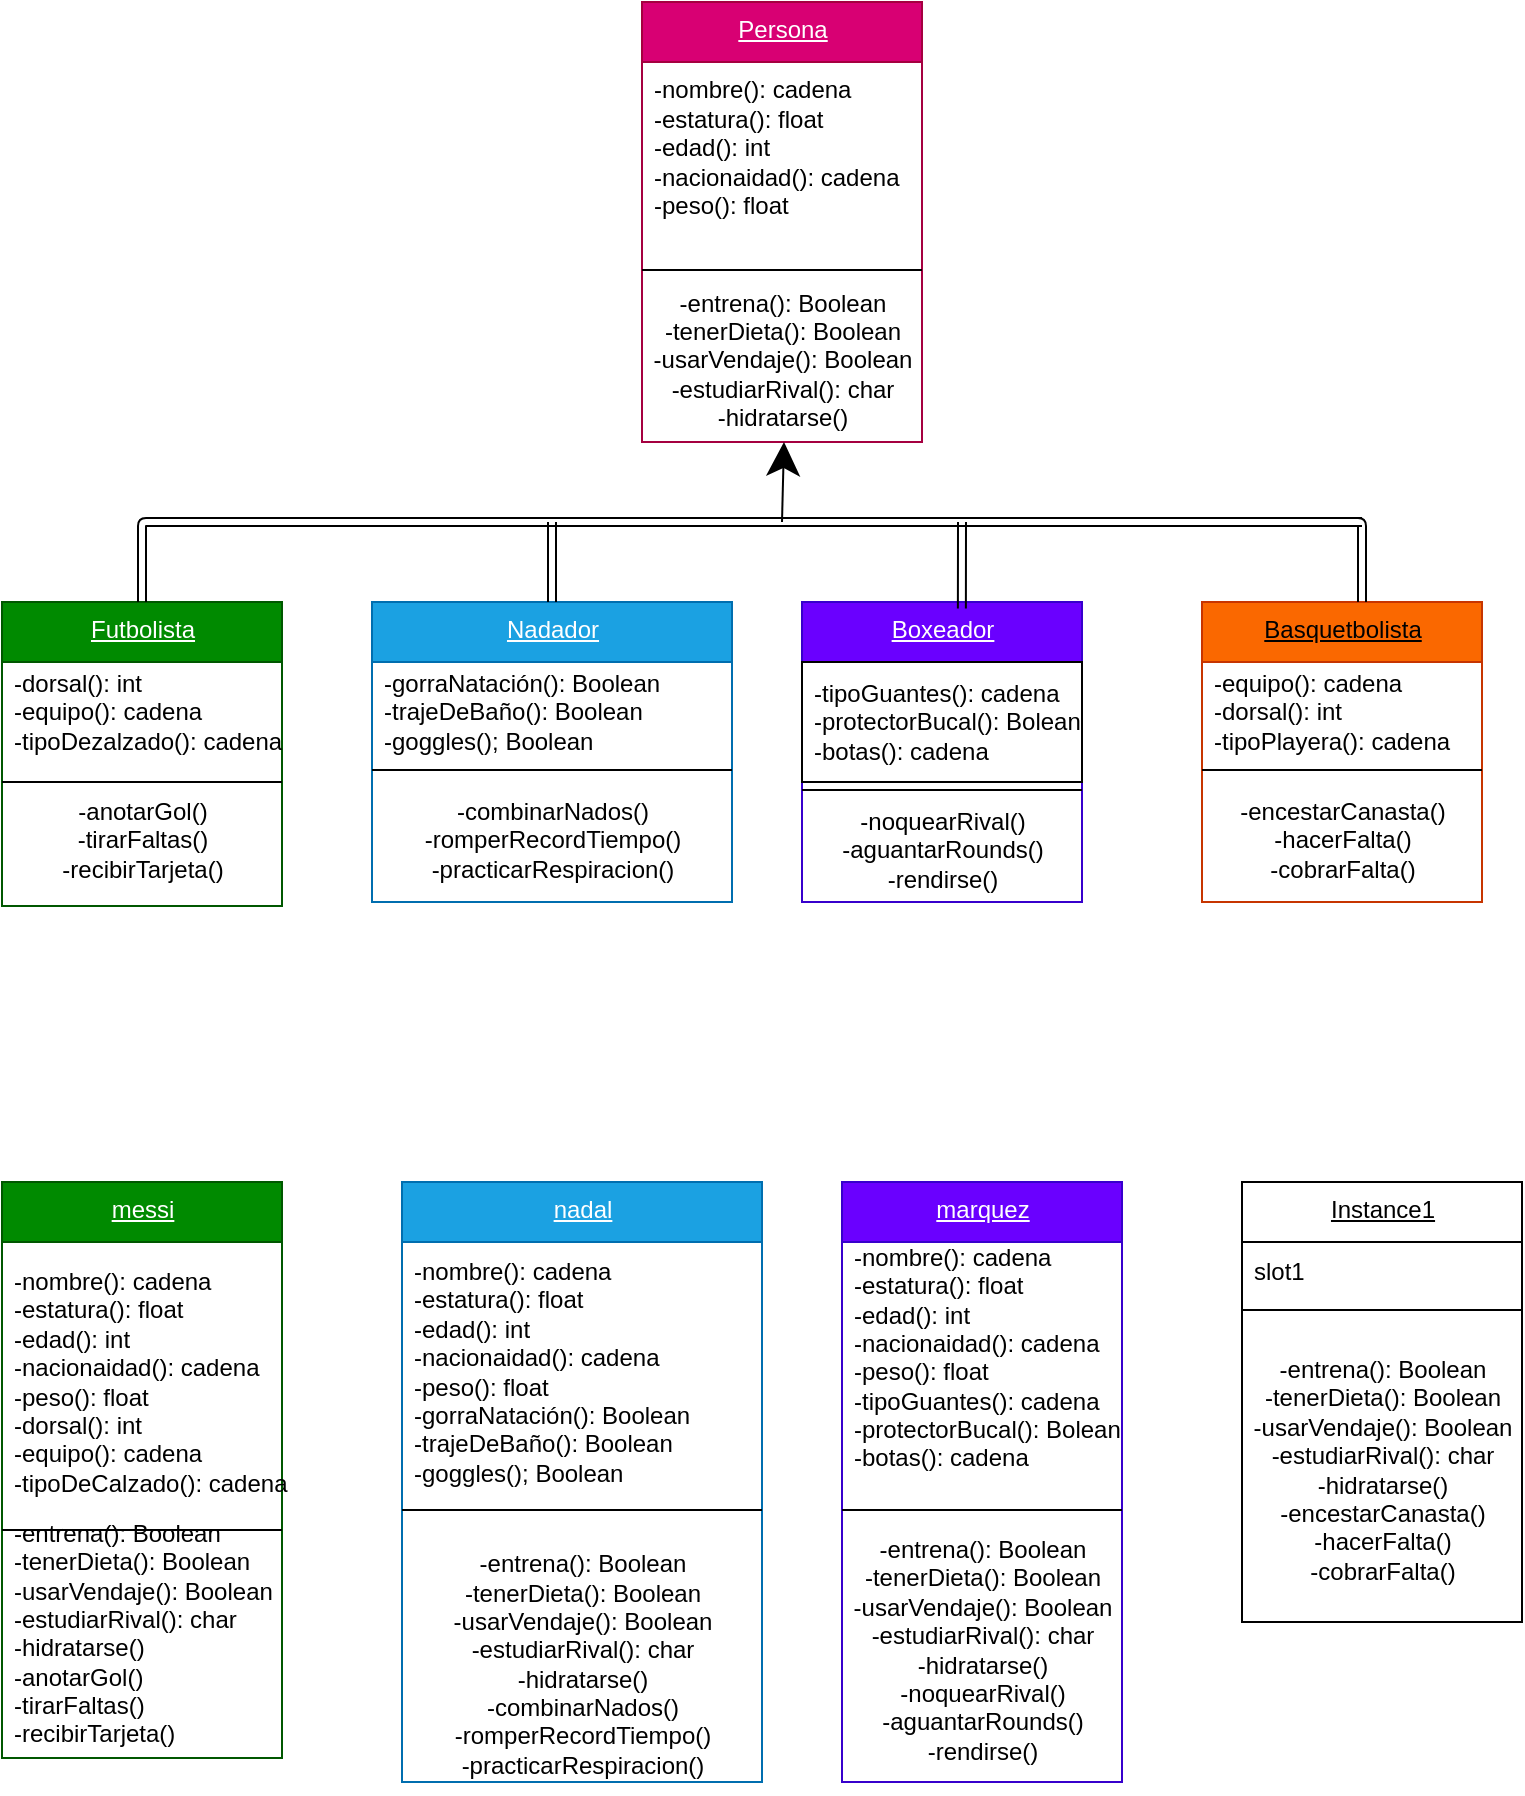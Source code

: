 <mxfile version="15.3.8" type="github">
  <diagram id="CftRHJXDsFxkNAAALVWV" name="Page-1">
    <mxGraphModel dx="782" dy="420" grid="1" gridSize="10" guides="1" tooltips="1" connect="1" arrows="1" fold="1" page="1" pageScale="1" pageWidth="850" pageHeight="1100" math="0" shadow="0">
      <root>
        <mxCell id="0" />
        <mxCell id="1" parent="0" />
        <mxCell id="ciG_UZHxhKy7LPChE6Ca-1" value="Persona" style="swimlane;fontStyle=4;align=center;verticalAlign=top;childLayout=stackLayout;horizontal=1;startSize=30;horizontalStack=0;resizeParent=1;resizeParentMax=0;resizeLast=0;collapsible=0;marginBottom=0;html=1;hachureGap=4;pointerEvents=0;fillColor=#d80073;strokeColor=#A50040;fontColor=#ffffff;" parent="1" vertex="1">
          <mxGeometry x="380" y="10" width="140" height="220" as="geometry" />
        </mxCell>
        <mxCell id="ciG_UZHxhKy7LPChE6Ca-2" value="&lt;div&gt;-nombre(): cadena&lt;/div&gt;&lt;div&gt;-estatura(): float&lt;/div&gt;&lt;div&gt;-edad(): int&lt;/div&gt;&lt;div&gt;-nacionaidad(): cadena&lt;/div&gt;&lt;div&gt;-peso(): float&lt;/div&gt;&lt;div&gt;&lt;br&gt;&lt;/div&gt;" style="html=1;strokeColor=none;fillColor=none;align=left;verticalAlign=middle;spacingLeft=4;spacingRight=4;rotatable=0;points=[[0,0.5],[1,0.5]];resizeWidth=1;" parent="ciG_UZHxhKy7LPChE6Ca-1" vertex="1">
          <mxGeometry y="30" width="140" height="100" as="geometry" />
        </mxCell>
        <mxCell id="ciG_UZHxhKy7LPChE6Ca-3" value="" style="line;strokeWidth=1;fillColor=none;align=left;verticalAlign=middle;spacingTop=-1;spacingLeft=3;spacingRight=3;rotatable=0;labelPosition=right;points=[];portConstraint=eastwest;" parent="ciG_UZHxhKy7LPChE6Ca-1" vertex="1">
          <mxGeometry y="130" width="140" height="8" as="geometry" />
        </mxCell>
        <mxCell id="ciG_UZHxhKy7LPChE6Ca-4" value="&lt;div&gt;-entrena(): Boolean&lt;/div&gt;&lt;div&gt;-tenerDieta(): Boolean&lt;br&gt;&lt;/div&gt;&lt;div&gt;-usarVendaje(): Boolean&lt;br&gt;&lt;/div&gt;&lt;div&gt;-estudiarRival(): char&lt;/div&gt;&lt;div&gt;-hidratarse()&lt;br&gt;&lt;/div&gt;" style="html=1;strokeColor=none;fillColor=none;align=center;verticalAlign=middle;spacingLeft=4;spacingRight=4;rotatable=0;points=[[0,0.5],[1,0.5]];resizeWidth=1;" parent="ciG_UZHxhKy7LPChE6Ca-1" vertex="1">
          <mxGeometry y="138" width="140" height="82" as="geometry" />
        </mxCell>
        <mxCell id="ciG_UZHxhKy7LPChE6Ca-44" value="" style="endArrow=classic;html=1;startSize=14;endSize=14;sourcePerimeterSpacing=8;targetPerimeterSpacing=8;" parent="ciG_UZHxhKy7LPChE6Ca-1" edge="1">
          <mxGeometry width="50" height="50" relative="1" as="geometry">
            <mxPoint x="70" y="260" as="sourcePoint" />
            <mxPoint x="71" y="220" as="targetPoint" />
          </mxGeometry>
        </mxCell>
        <mxCell id="ciG_UZHxhKy7LPChE6Ca-7" value="Futbolista" style="swimlane;fontStyle=4;align=center;verticalAlign=top;childLayout=stackLayout;horizontal=1;startSize=30;horizontalStack=0;resizeParent=1;resizeParentMax=0;resizeLast=0;collapsible=0;marginBottom=0;html=1;hachureGap=4;pointerEvents=0;fillColor=#008a00;strokeColor=#005700;fontColor=#ffffff;" parent="1" vertex="1">
          <mxGeometry x="60" y="310" width="140" height="152" as="geometry" />
        </mxCell>
        <mxCell id="ciG_UZHxhKy7LPChE6Ca-8" value="&lt;div&gt;-dorsal(): int&lt;/div&gt;&lt;div&gt;-equipo(): cadena&lt;/div&gt;&lt;div&gt;-tipoDezalzado(): cadena&lt;br&gt;&lt;/div&gt;" style="html=1;strokeColor=none;fillColor=none;align=left;verticalAlign=middle;spacingLeft=4;spacingRight=4;rotatable=0;points=[[0,0.5],[1,0.5]];resizeWidth=1;" parent="ciG_UZHxhKy7LPChE6Ca-7" vertex="1">
          <mxGeometry y="30" width="140" height="50" as="geometry" />
        </mxCell>
        <mxCell id="ciG_UZHxhKy7LPChE6Ca-9" value="" style="line;strokeWidth=1;fillColor=none;align=left;verticalAlign=middle;spacingTop=-1;spacingLeft=3;spacingRight=3;rotatable=0;labelPosition=right;points=[];portConstraint=eastwest;" parent="ciG_UZHxhKy7LPChE6Ca-7" vertex="1">
          <mxGeometry y="80" width="140" height="20" as="geometry" />
        </mxCell>
        <mxCell id="ciG_UZHxhKy7LPChE6Ca-10" value="&lt;div&gt;-anotarGol()&lt;/div&gt;&lt;div&gt;-tirarFaltas()&lt;/div&gt;&lt;div&gt;-recibirTarjeta()&lt;br&gt;&lt;/div&gt;&lt;div&gt;&lt;br&gt; &lt;/div&gt;" style="html=1;strokeColor=none;fillColor=none;align=center;verticalAlign=middle;spacingLeft=4;spacingRight=4;rotatable=0;points=[[0,0.5],[1,0.5]];resizeWidth=1;" parent="ciG_UZHxhKy7LPChE6Ca-7" vertex="1">
          <mxGeometry y="100" width="140" height="52" as="geometry" />
        </mxCell>
        <mxCell id="ciG_UZHxhKy7LPChE6Ca-13" value="Boxeador" style="swimlane;fontStyle=4;align=center;verticalAlign=top;childLayout=stackLayout;horizontal=1;startSize=30;horizontalStack=0;resizeParent=1;resizeParentMax=0;resizeLast=0;collapsible=0;marginBottom=0;html=1;hachureGap=4;pointerEvents=0;fillColor=#6a00ff;strokeColor=#3700CC;fontColor=#ffffff;" parent="1" vertex="1">
          <mxGeometry x="460" y="310" width="140" height="150" as="geometry" />
        </mxCell>
        <mxCell id="ciG_UZHxhKy7LPChE6Ca-14" value="&lt;div&gt;-tipoGuantes(): cadena&lt;/div&gt;&lt;div&gt;-protectorBucal(): Bolean&lt;/div&gt;&lt;div&gt;-botas(): cadena&lt;/div&gt;" style="html=1;align=left;verticalAlign=middle;spacingLeft=4;spacingRight=4;rotatable=0;points=[[0,0.5],[1,0.5]];resizeWidth=1;" parent="ciG_UZHxhKy7LPChE6Ca-13" vertex="1">
          <mxGeometry y="30" width="140" height="60" as="geometry" />
        </mxCell>
        <mxCell id="ciG_UZHxhKy7LPChE6Ca-15" value="" style="line;strokeWidth=1;fillColor=none;align=left;verticalAlign=middle;spacingTop=-1;spacingLeft=3;spacingRight=3;rotatable=0;labelPosition=right;points=[];portConstraint=eastwest;" parent="ciG_UZHxhKy7LPChE6Ca-13" vertex="1">
          <mxGeometry y="90" width="140" height="8" as="geometry" />
        </mxCell>
        <mxCell id="ciG_UZHxhKy7LPChE6Ca-16" value="&lt;div&gt;-noquearRival()&lt;/div&gt;&lt;div&gt;-aguantarRounds()&lt;/div&gt;&lt;div&gt;-rendirse()&lt;/div&gt;" style="html=1;strokeColor=none;fillColor=none;align=center;verticalAlign=middle;spacingLeft=4;spacingRight=4;rotatable=0;points=[[0,0.5],[1,0.5]];resizeWidth=1;" parent="ciG_UZHxhKy7LPChE6Ca-13" vertex="1">
          <mxGeometry y="98" width="140" height="52" as="geometry" />
        </mxCell>
        <mxCell id="ciG_UZHxhKy7LPChE6Ca-19" value="Nadador" style="swimlane;fontStyle=4;align=center;verticalAlign=top;childLayout=stackLayout;horizontal=1;startSize=30;horizontalStack=0;resizeParent=1;resizeParentMax=0;resizeLast=0;collapsible=0;marginBottom=0;html=1;hachureGap=4;pointerEvents=0;fillColor=#1ba1e2;strokeColor=#006EAF;fontColor=#ffffff;" parent="1" vertex="1">
          <mxGeometry x="245" y="310" width="180" height="150" as="geometry" />
        </mxCell>
        <mxCell id="ciG_UZHxhKy7LPChE6Ca-20" value="&lt;div&gt;-gorraNatación(): Boolean&lt;/div&gt;&lt;div&gt;-trajeDeBaño(): Boolean&lt;br&gt;&lt;/div&gt;&lt;div&gt;-goggles(); Boolean&lt;br&gt;&lt;/div&gt;" style="html=1;strokeColor=none;fillColor=none;align=left;verticalAlign=middle;spacingLeft=4;spacingRight=4;rotatable=0;points=[[0,0.5],[1,0.5]];resizeWidth=1;" parent="ciG_UZHxhKy7LPChE6Ca-19" vertex="1">
          <mxGeometry y="30" width="180" height="50" as="geometry" />
        </mxCell>
        <mxCell id="ciG_UZHxhKy7LPChE6Ca-21" value="" style="line;strokeWidth=1;fillColor=none;align=left;verticalAlign=middle;spacingTop=-1;spacingLeft=3;spacingRight=3;rotatable=0;labelPosition=right;points=[];portConstraint=eastwest;" parent="ciG_UZHxhKy7LPChE6Ca-19" vertex="1">
          <mxGeometry y="80" width="180" height="8" as="geometry" />
        </mxCell>
        <mxCell id="ciG_UZHxhKy7LPChE6Ca-22" value="&lt;div&gt;-combinarNados()&lt;/div&gt;&lt;div&gt;-romperRecordTiempo()&lt;/div&gt;&lt;div&gt;-practicarRespiracion()&lt;br&gt;&lt;/div&gt;" style="html=1;strokeColor=none;fillColor=none;align=center;verticalAlign=middle;spacingLeft=4;spacingRight=4;rotatable=0;points=[[0,0.5],[1,0.5]];resizeWidth=1;" parent="ciG_UZHxhKy7LPChE6Ca-19" vertex="1">
          <mxGeometry y="88" width="180" height="62" as="geometry" />
        </mxCell>
        <mxCell id="ciG_UZHxhKy7LPChE6Ca-25" value="Basquetbolista" style="swimlane;fontStyle=4;align=center;verticalAlign=top;childLayout=stackLayout;horizontal=1;startSize=30;horizontalStack=0;resizeParent=1;resizeParentMax=0;resizeLast=0;collapsible=0;marginBottom=0;html=1;hachureGap=4;pointerEvents=0;fillColor=#fa6800;strokeColor=#C73500;fontColor=#000000;" parent="1" vertex="1">
          <mxGeometry x="660" y="310" width="140" height="150" as="geometry" />
        </mxCell>
        <mxCell id="ciG_UZHxhKy7LPChE6Ca-26" value="&lt;div&gt;-equipo(): cadena&lt;/div&gt;&lt;div&gt;-dorsal(): int&lt;/div&gt;&lt;div&gt;-tipoPlayera(): cadena&lt;br&gt;&lt;/div&gt;" style="html=1;strokeColor=none;fillColor=none;align=left;verticalAlign=middle;spacingLeft=4;spacingRight=4;rotatable=0;points=[[0,0.5],[1,0.5]];resizeWidth=1;" parent="ciG_UZHxhKy7LPChE6Ca-25" vertex="1">
          <mxGeometry y="30" width="140" height="50" as="geometry" />
        </mxCell>
        <mxCell id="ciG_UZHxhKy7LPChE6Ca-27" value="" style="line;strokeWidth=1;fillColor=none;align=left;verticalAlign=middle;spacingTop=-1;spacingLeft=3;spacingRight=3;rotatable=0;labelPosition=right;points=[];portConstraint=eastwest;" parent="ciG_UZHxhKy7LPChE6Ca-25" vertex="1">
          <mxGeometry y="80" width="140" height="8" as="geometry" />
        </mxCell>
        <mxCell id="ciG_UZHxhKy7LPChE6Ca-28" value="&lt;div&gt;-encestarCanasta()&lt;/div&gt;&lt;div&gt;-hacerFalta()&lt;/div&gt;&lt;div&gt;-cobrarFalta()&lt;br&gt;&lt;/div&gt;" style="html=1;strokeColor=none;fillColor=none;align=center;verticalAlign=middle;spacingLeft=4;spacingRight=4;rotatable=0;points=[[0,0.5],[1,0.5]];resizeWidth=1;" parent="ciG_UZHxhKy7LPChE6Ca-25" vertex="1">
          <mxGeometry y="88" width="140" height="62" as="geometry" />
        </mxCell>
        <mxCell id="ciG_UZHxhKy7LPChE6Ca-32" value="" style="shape=link;html=1;endArrow=open;startSize=14;endSize=14;sourcePerimeterSpacing=8;targetPerimeterSpacing=8;exitX=0.5;exitY=0;exitDx=0;exitDy=0;" parent="1" source="ciG_UZHxhKy7LPChE6Ca-7" edge="1">
          <mxGeometry width="100" relative="1" as="geometry">
            <mxPoint x="390" y="330" as="sourcePoint" />
            <mxPoint x="740" y="270" as="targetPoint" />
            <Array as="points">
              <mxPoint x="130" y="270" />
            </Array>
          </mxGeometry>
        </mxCell>
        <mxCell id="ciG_UZHxhKy7LPChE6Ca-33" value="" style="shape=link;html=1;endArrow=open;startSize=14;endSize=14;sourcePerimeterSpacing=8;targetPerimeterSpacing=8;entryX=0.5;entryY=0;entryDx=0;entryDy=0;" parent="1" target="ciG_UZHxhKy7LPChE6Ca-19" edge="1">
          <mxGeometry width="100" relative="1" as="geometry">
            <mxPoint x="335" y="270" as="sourcePoint" />
            <mxPoint x="490" y="330" as="targetPoint" />
          </mxGeometry>
        </mxCell>
        <mxCell id="ciG_UZHxhKy7LPChE6Ca-36" value="" style="shape=link;html=1;endArrow=open;startSize=14;endSize=14;sourcePerimeterSpacing=8;targetPerimeterSpacing=8;" parent="1" edge="1">
          <mxGeometry width="100" relative="1" as="geometry">
            <mxPoint x="740" y="310" as="sourcePoint" />
            <mxPoint x="730" y="270" as="targetPoint" />
            <Array as="points">
              <mxPoint x="740" y="270" />
            </Array>
          </mxGeometry>
        </mxCell>
        <mxCell id="ciG_UZHxhKy7LPChE6Ca-37" value="" style="shape=link;html=1;endArrow=open;startSize=14;endSize=14;sourcePerimeterSpacing=8;targetPerimeterSpacing=8;entryX=0.571;entryY=0.022;entryDx=0;entryDy=0;entryPerimeter=0;" parent="1" target="ciG_UZHxhKy7LPChE6Ca-13" edge="1">
          <mxGeometry width="100" relative="1" as="geometry">
            <mxPoint x="540" y="270" as="sourcePoint" />
            <mxPoint x="490" y="360" as="targetPoint" />
          </mxGeometry>
        </mxCell>
        <mxCell id="GBUFSHoPUwX8bTnAvyFo-1" value="messi" style="swimlane;fontStyle=4;align=center;verticalAlign=top;childLayout=stackLayout;horizontal=1;startSize=30;horizontalStack=0;resizeParent=1;resizeParentMax=0;resizeLast=0;collapsible=0;marginBottom=0;html=1;hachureGap=4;pointerEvents=0;fillColor=#008a00;strokeColor=#005700;fontColor=#ffffff;" parent="1" vertex="1">
          <mxGeometry x="60" y="600" width="140" height="288" as="geometry" />
        </mxCell>
        <mxCell id="GBUFSHoPUwX8bTnAvyFo-2" value="&lt;br&gt;&lt;div&gt;-nombre(): cadena&lt;/div&gt;&lt;div&gt;-estatura(): float&lt;/div&gt;&lt;div&gt;-edad(): int&lt;/div&gt;&lt;div&gt;-nacionaidad(): cadena&lt;/div&gt;&lt;div&gt;-peso(): float&lt;/div&gt;&lt;div&gt;&lt;div&gt;-dorsal(): int&lt;/div&gt;&lt;div&gt;-equipo(): cadena&lt;/div&gt;&lt;div&gt;-tipoDeCalzado(): cadena&lt;br&gt;&lt;/div&gt;&lt;/div&gt;&lt;div&gt;&lt;br&gt;&lt;/div&gt;" style="html=1;strokeColor=none;fillColor=none;align=left;verticalAlign=middle;spacingLeft=4;spacingRight=4;rotatable=0;points=[[0,0.5],[1,0.5]];resizeWidth=1;" parent="GBUFSHoPUwX8bTnAvyFo-1" vertex="1">
          <mxGeometry y="30" width="140" height="140" as="geometry" />
        </mxCell>
        <mxCell id="GBUFSHoPUwX8bTnAvyFo-3" value="" style="line;strokeWidth=1;fillColor=none;align=left;verticalAlign=middle;spacingTop=-1;spacingLeft=3;spacingRight=3;rotatable=0;labelPosition=right;points=[];portConstraint=eastwest;" parent="GBUFSHoPUwX8bTnAvyFo-1" vertex="1">
          <mxGeometry y="170" width="140" height="8" as="geometry" />
        </mxCell>
        <mxCell id="vlDcvicpiPsYSi_lNVD3-1" value="&lt;div&gt;-entrena(): Boolean&lt;/div&gt;&lt;div&gt;-tenerDieta(): Boolean&lt;br&gt;&lt;/div&gt;&lt;div&gt;-usarVendaje(): Boolean&lt;br&gt;&lt;/div&gt;&lt;div&gt;-estudiarRival(): char&lt;/div&gt;&lt;div&gt;-hidratarse()&lt;/div&gt;&lt;div&gt;&lt;div&gt;-anotarGol()&lt;/div&gt;&lt;div&gt;-tirarFaltas()&lt;/div&gt;&lt;div&gt;-recibirTarjeta()&lt;br&gt;&lt;/div&gt;&lt;div&gt;&lt;br&gt; &lt;/div&gt;&lt;/div&gt;" style="html=1;strokeColor=none;fillColor=none;align=left;verticalAlign=middle;spacingLeft=4;spacingRight=4;rotatable=0;points=[[0,0.5],[1,0.5]];resizeWidth=1;" vertex="1" parent="GBUFSHoPUwX8bTnAvyFo-1">
          <mxGeometry y="178" width="140" height="110" as="geometry" />
        </mxCell>
        <mxCell id="GBUFSHoPUwX8bTnAvyFo-7" value="nadal" style="swimlane;fontStyle=4;align=center;verticalAlign=top;childLayout=stackLayout;horizontal=1;startSize=30;horizontalStack=0;resizeParent=1;resizeParentMax=0;resizeLast=0;collapsible=0;marginBottom=0;html=1;hachureGap=4;pointerEvents=0;fillColor=#1ba1e2;strokeColor=#006EAF;fontColor=#ffffff;" parent="1" vertex="1">
          <mxGeometry x="260" y="600" width="180" height="300" as="geometry" />
        </mxCell>
        <mxCell id="GBUFSHoPUwX8bTnAvyFo-8" value="&lt;br&gt;&lt;div&gt;-nombre(): cadena&lt;/div&gt;&lt;div&gt;-estatura(): float&lt;/div&gt;&lt;div&gt;-edad(): int&lt;/div&gt;&lt;div&gt;-nacionaidad(): cadena&lt;/div&gt;&lt;div&gt;-peso(): float&lt;/div&gt;&lt;div&gt;&lt;div&gt;-gorraNatación(): Boolean&lt;/div&gt;&lt;div&gt;-trajeDeBaño(): Boolean&lt;br&gt;&lt;/div&gt;&lt;div&gt;-goggles(); Boolean&lt;br&gt;&lt;/div&gt;&lt;/div&gt;&lt;br&gt;" style="html=1;strokeColor=none;fillColor=none;align=left;verticalAlign=middle;spacingLeft=4;spacingRight=4;rotatable=0;points=[[0,0.5],[1,0.5]];resizeWidth=1;" parent="GBUFSHoPUwX8bTnAvyFo-7" vertex="1">
          <mxGeometry y="30" width="180" height="130" as="geometry" />
        </mxCell>
        <mxCell id="GBUFSHoPUwX8bTnAvyFo-9" value="" style="line;strokeWidth=1;fillColor=none;align=left;verticalAlign=middle;spacingTop=-1;spacingLeft=3;spacingRight=3;rotatable=0;labelPosition=right;points=[];portConstraint=eastwest;" parent="GBUFSHoPUwX8bTnAvyFo-7" vertex="1">
          <mxGeometry y="160" width="180" height="8" as="geometry" />
        </mxCell>
        <mxCell id="GBUFSHoPUwX8bTnAvyFo-10" value="&lt;br&gt;&lt;div&gt;-entrena(): Boolean&lt;/div&gt;&lt;div&gt;-tenerDieta(): Boolean&lt;br&gt;&lt;/div&gt;&lt;div&gt;-usarVendaje(): Boolean&lt;br&gt;&lt;/div&gt;&lt;div&gt;-estudiarRival(): char&lt;/div&gt;&lt;div&gt;-hidratarse()&lt;br&gt;&lt;/div&gt;&lt;div&gt;-combinarNados()&lt;/div&gt;&lt;div&gt;-romperRecordTiempo()&lt;/div&gt;&lt;div&gt;-practicarRespiracion()&lt;br&gt;&lt;/div&gt;" style="html=1;strokeColor=none;fillColor=none;align=center;verticalAlign=middle;spacingLeft=4;spacingRight=4;rotatable=0;points=[[0,0.5],[1,0.5]];resizeWidth=1;" parent="GBUFSHoPUwX8bTnAvyFo-7" vertex="1">
          <mxGeometry y="168" width="180" height="132" as="geometry" />
        </mxCell>
        <mxCell id="GBUFSHoPUwX8bTnAvyFo-13" value="marquez" style="swimlane;fontStyle=4;align=center;verticalAlign=top;childLayout=stackLayout;horizontal=1;startSize=30;horizontalStack=0;resizeParent=1;resizeParentMax=0;resizeLast=0;collapsible=0;marginBottom=0;html=1;hachureGap=4;pointerEvents=0;fillColor=#6a00ff;strokeColor=#3700CC;fontColor=#ffffff;" parent="1" vertex="1">
          <mxGeometry x="480" y="600" width="140" height="300" as="geometry" />
        </mxCell>
        <mxCell id="GBUFSHoPUwX8bTnAvyFo-14" value="&lt;br&gt;&lt;div&gt;-nombre(): cadena&lt;/div&gt;&lt;div&gt;-estatura(): float&lt;/div&gt;&lt;div&gt;-edad(): int&lt;/div&gt;&lt;div&gt;-nacionaidad(): cadena&lt;/div&gt;&lt;div&gt;-peso(): float&lt;/div&gt;&lt;div&gt;&lt;div&gt;-tipoGuantes(): cadena&lt;/div&gt;&lt;div&gt;-protectorBucal(): Bolean&lt;/div&gt;&lt;div&gt;-botas(): cadena&lt;/div&gt;&lt;/div&gt;&lt;div&gt;&lt;br&gt;&lt;/div&gt;&lt;br&gt;" style="html=1;strokeColor=none;fillColor=none;align=left;verticalAlign=middle;spacingLeft=4;spacingRight=4;rotatable=0;points=[[0,0.5],[1,0.5]];resizeWidth=1;" parent="GBUFSHoPUwX8bTnAvyFo-13" vertex="1">
          <mxGeometry y="30" width="140" height="130" as="geometry" />
        </mxCell>
        <mxCell id="GBUFSHoPUwX8bTnAvyFo-15" value="" style="line;strokeWidth=1;fillColor=none;align=left;verticalAlign=middle;spacingTop=-1;spacingLeft=3;spacingRight=3;rotatable=0;labelPosition=right;points=[];portConstraint=eastwest;" parent="GBUFSHoPUwX8bTnAvyFo-13" vertex="1">
          <mxGeometry y="160" width="140" height="8" as="geometry" />
        </mxCell>
        <mxCell id="GBUFSHoPUwX8bTnAvyFo-16" value="&lt;br&gt;&lt;div&gt;-entrena(): Boolean&lt;/div&gt;&lt;div&gt;-tenerDieta(): Boolean&lt;br&gt;&lt;/div&gt;&lt;div&gt;-usarVendaje(): Boolean&lt;br&gt;&lt;/div&gt;&lt;div&gt;-estudiarRival(): char&lt;/div&gt;&lt;div&gt;-hidratarse()&lt;/div&gt;&lt;div&gt;&lt;div&gt;-noquearRival()&lt;/div&gt;&lt;div&gt;-aguantarRounds()&lt;/div&gt;&lt;div&gt;-rendirse()&lt;/div&gt;&lt;/div&gt;&lt;br&gt;" style="html=1;strokeColor=none;fillColor=none;align=center;verticalAlign=middle;spacingLeft=4;spacingRight=4;rotatable=0;points=[[0,0.5],[1,0.5]];resizeWidth=1;" parent="GBUFSHoPUwX8bTnAvyFo-13" vertex="1">
          <mxGeometry y="168" width="140" height="132" as="geometry" />
        </mxCell>
        <mxCell id="vlDcvicpiPsYSi_lNVD3-3" value="Instance1" style="swimlane;fontStyle=4;align=center;verticalAlign=top;childLayout=stackLayout;horizontal=1;startSize=30;horizontalStack=0;resizeParent=1;resizeParentMax=0;resizeLast=0;collapsible=0;marginBottom=0;html=1;" vertex="1" parent="1">
          <mxGeometry x="680" y="600" width="140" height="220" as="geometry" />
        </mxCell>
        <mxCell id="vlDcvicpiPsYSi_lNVD3-4" value="slot1" style="html=1;strokeColor=none;fillColor=none;align=left;verticalAlign=middle;spacingLeft=4;spacingRight=4;rotatable=0;points=[[0,0.5],[1,0.5]];resizeWidth=1;" vertex="1" parent="vlDcvicpiPsYSi_lNVD3-3">
          <mxGeometry y="30" width="140" height="30" as="geometry" />
        </mxCell>
        <mxCell id="vlDcvicpiPsYSi_lNVD3-5" value="" style="line;strokeWidth=1;fillColor=none;align=left;verticalAlign=middle;spacingTop=-1;spacingLeft=3;spacingRight=3;rotatable=0;labelPosition=right;points=[];portConstraint=eastwest;" vertex="1" parent="vlDcvicpiPsYSi_lNVD3-3">
          <mxGeometry y="60" width="140" height="8" as="geometry" />
        </mxCell>
        <mxCell id="vlDcvicpiPsYSi_lNVD3-6" value="&lt;div&gt;&lt;br&gt;&lt;/div&gt;&lt;div&gt;&lt;br&gt;&lt;/div&gt;&lt;div&gt;-entrena(): Boolean&lt;/div&gt;&lt;div&gt;-tenerDieta(): Boolean&lt;br&gt;&lt;/div&gt;&lt;div&gt;-usarVendaje(): Boolean&lt;br&gt;&lt;/div&gt;&lt;div&gt;-estudiarRival(): char&lt;/div&gt;&lt;div&gt;-hidratarse()&lt;/div&gt;&lt;div&gt;&lt;div&gt;-encestarCanasta()&lt;/div&gt;&lt;div&gt;-hacerFalta()&lt;/div&gt;&lt;div&gt;-cobrarFalta()&lt;br&gt;&lt;/div&gt;&lt;/div&gt;&lt;br&gt;&lt;br&gt;" style="html=1;strokeColor=none;fillColor=none;align=center;verticalAlign=middle;spacingLeft=4;spacingRight=4;rotatable=0;points=[[0,0.5],[1,0.5]];resizeWidth=1;" vertex="1" parent="vlDcvicpiPsYSi_lNVD3-3">
          <mxGeometry y="68" width="140" height="152" as="geometry" />
        </mxCell>
      </root>
    </mxGraphModel>
  </diagram>
</mxfile>
